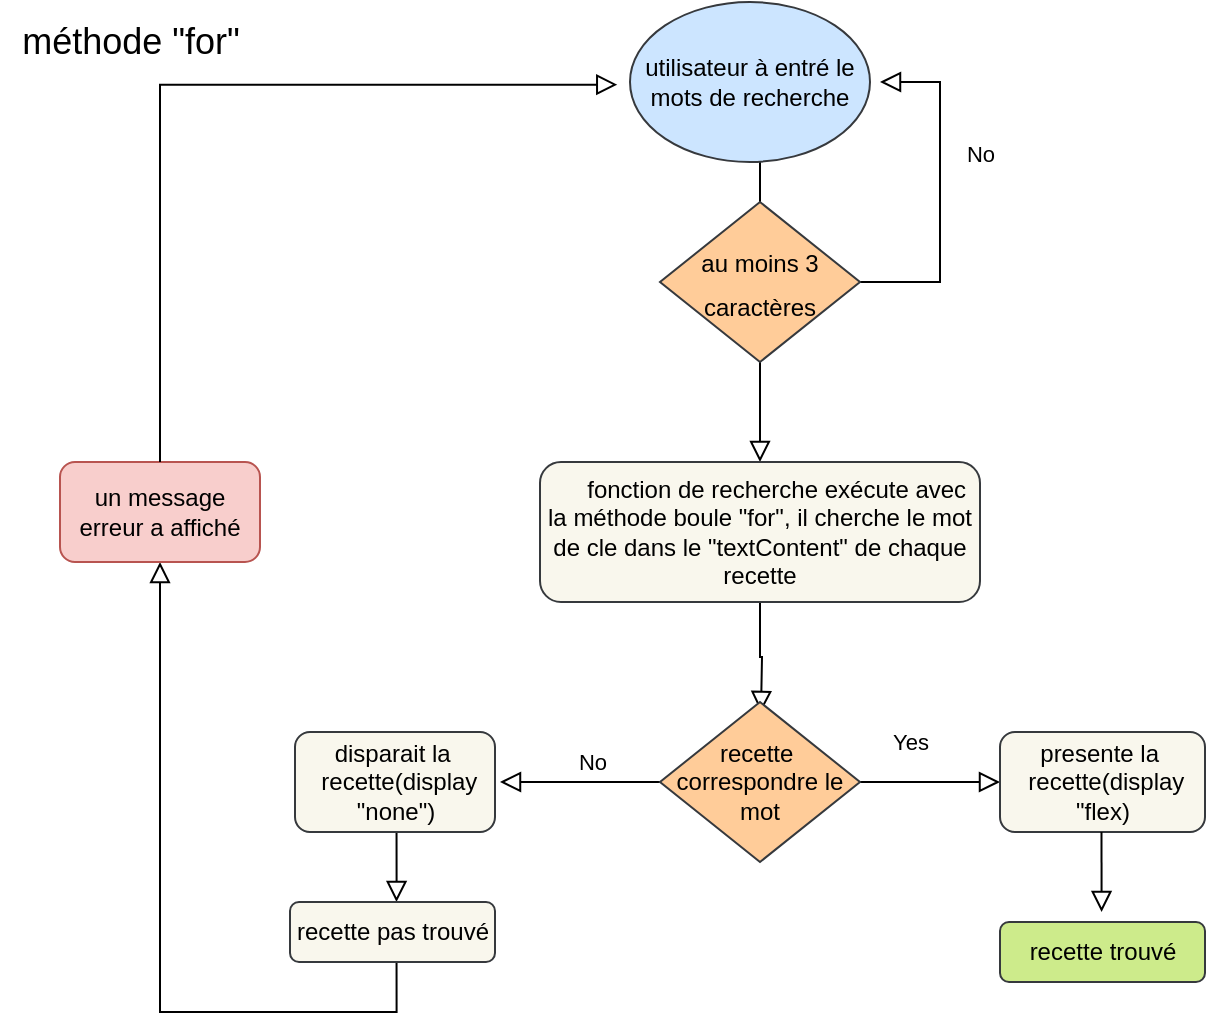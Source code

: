 <mxfile version="20.8.23" type="github" pages="2">
  <diagram id="C5RBs43oDa-KdzZeNtuy" name="Page-1">
    <mxGraphModel dx="794" dy="413" grid="1" gridSize="10" guides="1" tooltips="1" connect="1" arrows="1" fold="1" page="1" pageScale="1" pageWidth="827" pageHeight="1169" math="0" shadow="0">
      <root>
        <mxCell id="WIyWlLk6GJQsqaUBKTNV-0" />
        <mxCell id="WIyWlLk6GJQsqaUBKTNV-1" parent="WIyWlLk6GJQsqaUBKTNV-0" />
        <mxCell id="4OhMUJoB-4csB7WDiCSz-29" value="" style="rounded=0;html=1;jettySize=auto;orthogonalLoop=1;fontSize=11;endArrow=block;endFill=0;endSize=8;strokeWidth=1;shadow=0;labelBackgroundColor=none;edgeStyle=orthogonalEdgeStyle;startArrow=none;exitX=0.5;exitY=1;exitDx=0;exitDy=0;entryX=0.5;entryY=0;entryDx=0;entryDy=0;" edge="1" parent="WIyWlLk6GJQsqaUBKTNV-1" target="WIyWlLk6GJQsqaUBKTNV-11">
          <mxGeometry relative="1" as="geometry">
            <mxPoint x="218.25" y="460" as="sourcePoint" />
            <mxPoint x="218.25" y="510" as="targetPoint" />
            <Array as="points">
              <mxPoint x="218" y="505" />
              <mxPoint x="100" y="505" />
            </Array>
          </mxGeometry>
        </mxCell>
        <mxCell id="4OhMUJoB-4csB7WDiCSz-25" value="" style="rounded=0;html=1;jettySize=auto;orthogonalLoop=1;fontSize=11;endArrow=block;endFill=0;endSize=8;strokeWidth=1;shadow=0;labelBackgroundColor=none;edgeStyle=orthogonalEdgeStyle;startArrow=none;exitX=0.5;exitY=1;exitDx=0;exitDy=0;" edge="1" parent="WIyWlLk6GJQsqaUBKTNV-1">
          <mxGeometry relative="1" as="geometry">
            <mxPoint x="218.25" y="400" as="sourcePoint" />
            <mxPoint x="218.25" y="450" as="targetPoint" />
            <Array as="points">
              <mxPoint x="218.25" y="440" />
              <mxPoint x="218.25" y="440" />
            </Array>
          </mxGeometry>
        </mxCell>
        <mxCell id="0oWMRBIrys1C75dJp6SK-9" value="" style="rounded=0;html=1;jettySize=auto;orthogonalLoop=1;fontSize=11;endArrow=block;endFill=0;endSize=8;strokeWidth=1;shadow=0;labelBackgroundColor=none;edgeStyle=orthogonalEdgeStyle;startArrow=none;exitX=0.5;exitY=1;exitDx=0;exitDy=0;entryX=0.5;entryY=0;entryDx=0;entryDy=0;" parent="WIyWlLk6GJQsqaUBKTNV-1" edge="1">
          <mxGeometry relative="1" as="geometry">
            <mxPoint x="400" y="60" as="sourcePoint" />
            <mxPoint x="400" y="120" as="targetPoint" />
            <Array as="points" />
          </mxGeometry>
        </mxCell>
        <mxCell id="WIyWlLk6GJQsqaUBKTNV-2" value="" style="rounded=0;html=1;jettySize=auto;orthogonalLoop=1;fontSize=11;endArrow=block;endFill=0;endSize=8;strokeWidth=1;shadow=0;labelBackgroundColor=none;edgeStyle=orthogonalEdgeStyle;startArrow=none;exitX=0.5;exitY=1;exitDx=0;exitDy=0;" parent="WIyWlLk6GJQsqaUBKTNV-1" edge="1">
          <mxGeometry relative="1" as="geometry">
            <mxPoint x="400" y="150" as="sourcePoint" />
            <mxPoint x="400" y="230" as="targetPoint" />
            <Array as="points" />
          </mxGeometry>
        </mxCell>
        <mxCell id="WIyWlLk6GJQsqaUBKTNV-5" value="No" style="edgeStyle=orthogonalEdgeStyle;rounded=0;html=1;jettySize=auto;orthogonalLoop=1;fontSize=11;endArrow=block;endFill=0;endSize=8;strokeWidth=1;shadow=0;labelBackgroundColor=none;exitX=1;exitY=0.5;exitDx=0;exitDy=0;entryX=1;entryY=0.5;entryDx=0;entryDy=0;" parent="WIyWlLk6GJQsqaUBKTNV-1" source="4OhMUJoB-4csB7WDiCSz-3" edge="1">
          <mxGeometry x="0.226" y="-20" relative="1" as="geometry">
            <mxPoint as="offset" />
            <mxPoint x="460" y="40" as="targetPoint" />
            <Array as="points">
              <mxPoint x="490" y="140" />
              <mxPoint x="490" y="40" />
            </Array>
            <mxPoint x="460" y="135" as="sourcePoint" />
          </mxGeometry>
        </mxCell>
        <mxCell id="WIyWlLk6GJQsqaUBKTNV-8" value="No" style="rounded=0;html=1;jettySize=auto;orthogonalLoop=1;fontSize=11;endArrow=block;endFill=0;endSize=8;strokeWidth=1;shadow=0;labelBackgroundColor=none;edgeStyle=orthogonalEdgeStyle;exitX=0;exitY=0.5;exitDx=0;exitDy=0;" parent="WIyWlLk6GJQsqaUBKTNV-1" source="4OhMUJoB-4csB7WDiCSz-11" edge="1">
          <mxGeometry x="-0.143" y="-10" relative="1" as="geometry">
            <mxPoint as="offset" />
            <mxPoint x="270" y="390" as="targetPoint" />
            <Array as="points">
              <mxPoint x="290" y="390" />
              <mxPoint x="290" y="390" />
            </Array>
          </mxGeometry>
        </mxCell>
        <mxCell id="WIyWlLk6GJQsqaUBKTNV-9" value="Yes" style="edgeStyle=orthogonalEdgeStyle;rounded=0;html=1;jettySize=auto;orthogonalLoop=1;fontSize=11;endArrow=block;endFill=0;endSize=8;strokeWidth=1;shadow=0;labelBackgroundColor=none;" parent="WIyWlLk6GJQsqaUBKTNV-1" edge="1">
          <mxGeometry x="-0.261" y="20" relative="1" as="geometry">
            <mxPoint as="offset" />
            <mxPoint x="520" y="390" as="targetPoint" />
            <mxPoint x="449" y="390" as="sourcePoint" />
            <Array as="points">
              <mxPoint x="500" y="390" />
            </Array>
          </mxGeometry>
        </mxCell>
        <mxCell id="WIyWlLk6GJQsqaUBKTNV-11" value="un message erreur a affiché" style="rounded=1;whiteSpace=wrap;html=1;fontSize=12;glass=0;strokeWidth=1;shadow=0;fillColor=#f8cecc;strokeColor=#b85450;direction=west;" parent="WIyWlLk6GJQsqaUBKTNV-1" vertex="1">
          <mxGeometry x="50" y="230" width="100" height="50" as="geometry" />
        </mxCell>
        <mxCell id="31tux1Goh4Iy1uYEQLMt-1" value="" style="rounded=0;html=1;jettySize=auto;orthogonalLoop=1;fontSize=11;endArrow=block;endFill=0;endSize=8;strokeWidth=1;shadow=0;labelBackgroundColor=none;edgeStyle=orthogonalEdgeStyle;startArrow=none;exitX=0.5;exitY=1;exitDx=0;exitDy=0;" parent="WIyWlLk6GJQsqaUBKTNV-1" edge="1" source="4OhMUJoB-4csB7WDiCSz-20">
          <mxGeometry relative="1" as="geometry">
            <mxPoint x="399.5" y="310" as="sourcePoint" />
            <mxPoint x="400.5" y="355" as="targetPoint" />
            <Array as="points" />
          </mxGeometry>
        </mxCell>
        <mxCell id="4OhMUJoB-4csB7WDiCSz-2" value="&lt;font style=&quot;font-size: 18px;&quot;&gt;méthode &quot;for&quot;&lt;/font&gt;" style="text;html=1;align=center;verticalAlign=middle;resizable=0;points=[];autosize=1;strokeColor=none;fillColor=none;" vertex="1" parent="WIyWlLk6GJQsqaUBKTNV-1">
          <mxGeometry x="20" width="130" height="40" as="geometry" />
        </mxCell>
        <mxCell id="4OhMUJoB-4csB7WDiCSz-3" value="&lt;font style=&quot;font-size: 12px;&quot;&gt;au moins 3 caractères&lt;/font&gt;" style="rhombus;whiteSpace=wrap;html=1;fontSize=18;fillColor=#ffcc99;strokeColor=#36393d;" vertex="1" parent="WIyWlLk6GJQsqaUBKTNV-1">
          <mxGeometry x="350" y="100" width="100" height="80" as="geometry" />
        </mxCell>
        <mxCell id="4OhMUJoB-4csB7WDiCSz-9" value="utilisateur à entré le mots de recherche" style="ellipse;whiteSpace=wrap;html=1;fontSize=12;fillColor=#cce5ff;strokeColor=#36393d;" vertex="1" parent="WIyWlLk6GJQsqaUBKTNV-1">
          <mxGeometry x="335" width="120" height="80" as="geometry" />
        </mxCell>
        <mxCell id="4OhMUJoB-4csB7WDiCSz-11" value="recette&amp;nbsp;&lt;br&gt;correspondre le mot" style="rhombus;whiteSpace=wrap;html=1;fontSize=12;fillColor=#ffcc99;strokeColor=#36393d;" vertex="1" parent="WIyWlLk6GJQsqaUBKTNV-1">
          <mxGeometry x="350" y="350" width="100" height="80" as="geometry" />
        </mxCell>
        <mxCell id="4OhMUJoB-4csB7WDiCSz-12" value="" style="rounded=0;html=1;jettySize=auto;orthogonalLoop=1;fontSize=11;endArrow=block;endFill=0;endSize=8;strokeWidth=1;shadow=0;labelBackgroundColor=none;edgeStyle=orthogonalEdgeStyle;startArrow=none;entryX=-0.053;entryY=0.517;entryDx=0;entryDy=0;entryPerimeter=0;" edge="1" parent="WIyWlLk6GJQsqaUBKTNV-1" target="4OhMUJoB-4csB7WDiCSz-9">
          <mxGeometry relative="1" as="geometry">
            <mxPoint x="100" y="230" as="sourcePoint" />
            <mxPoint x="149.5" as="targetPoint" />
            <Array as="points">
              <mxPoint x="100" y="41" />
            </Array>
          </mxGeometry>
        </mxCell>
        <mxCell id="4OhMUJoB-4csB7WDiCSz-14" value="presente la&amp;nbsp; &amp;nbsp;recette(display&lt;br style=&quot;border-color: var(--border-color);&quot;&gt;&quot;flex)" style="rounded=1;whiteSpace=wrap;html=1;fontSize=12;glass=0;strokeWidth=1;shadow=0;fillColor=#f9f7ed;strokeColor=#36393d;direction=west;" vertex="1" parent="WIyWlLk6GJQsqaUBKTNV-1">
          <mxGeometry x="520" y="365" width="102.5" height="50" as="geometry" />
        </mxCell>
        <mxCell id="4OhMUJoB-4csB7WDiCSz-17" value="disparait la&amp;nbsp; &amp;nbsp;recette(display&lt;br&gt;&quot;none&quot;)" style="rounded=1;whiteSpace=wrap;html=1;fontSize=12;glass=0;strokeWidth=1;shadow=0;fillColor=#f9f7ed;strokeColor=#36393d;direction=west;" vertex="1" parent="WIyWlLk6GJQsqaUBKTNV-1">
          <mxGeometry x="167.5" y="365" width="100" height="50" as="geometry" />
        </mxCell>
        <mxCell id="4OhMUJoB-4csB7WDiCSz-20" value="&amp;nbsp; &amp;nbsp; &amp;nbsp;fonction de recherche exécute avec la méthode boule &quot;for&quot;, il cherche le mot de cle dans le &quot;textContent&quot; de chaque&lt;br style=&quot;border-color: var(--border-color);&quot;&gt;recette" style="rounded=1;whiteSpace=wrap;html=1;fontSize=12;fillColor=#f9f7ed;strokeColor=#36393d;" vertex="1" parent="WIyWlLk6GJQsqaUBKTNV-1">
          <mxGeometry x="290" y="230" width="220" height="70" as="geometry" />
        </mxCell>
        <mxCell id="4OhMUJoB-4csB7WDiCSz-24" value="recette trouvé" style="rounded=1;whiteSpace=wrap;html=1;fontSize=12;fillColor=#cdeb8b;strokeColor=#36393d;" vertex="1" parent="WIyWlLk6GJQsqaUBKTNV-1">
          <mxGeometry x="520" y="460" width="102.5" height="30" as="geometry" />
        </mxCell>
        <mxCell id="4OhMUJoB-4csB7WDiCSz-30" value="" style="rounded=0;html=1;jettySize=auto;orthogonalLoop=1;fontSize=11;endArrow=block;endFill=0;endSize=8;strokeWidth=1;shadow=0;labelBackgroundColor=none;edgeStyle=orthogonalEdgeStyle;startArrow=none;exitX=0.5;exitY=1;exitDx=0;exitDy=0;" edge="1" parent="WIyWlLk6GJQsqaUBKTNV-1">
          <mxGeometry relative="1" as="geometry">
            <mxPoint x="570.75" y="415" as="sourcePoint" />
            <mxPoint x="571" y="455" as="targetPoint" />
            <Array as="points">
              <mxPoint x="570.75" y="455" />
              <mxPoint x="570.75" y="455" />
            </Array>
          </mxGeometry>
        </mxCell>
        <mxCell id="4OhMUJoB-4csB7WDiCSz-31" value="recette pas trouvé" style="rounded=1;whiteSpace=wrap;html=1;fontSize=12;fillColor=#f9f7ed;strokeColor=#36393d;" vertex="1" parent="WIyWlLk6GJQsqaUBKTNV-1">
          <mxGeometry x="165" y="450" width="102.5" height="30" as="geometry" />
        </mxCell>
      </root>
    </mxGraphModel>
  </diagram>
  <diagram id="awe6upMvUeo1_J35msJW" name="Page-2">
    <mxGraphModel dx="794" dy="413" grid="1" gridSize="10" guides="1" tooltips="1" connect="1" arrows="1" fold="1" page="1" pageScale="1" pageWidth="827" pageHeight="1169" math="0" shadow="0">
      <root>
        <mxCell id="0" />
        <mxCell id="1" parent="0" />
      </root>
    </mxGraphModel>
  </diagram>
</mxfile>

